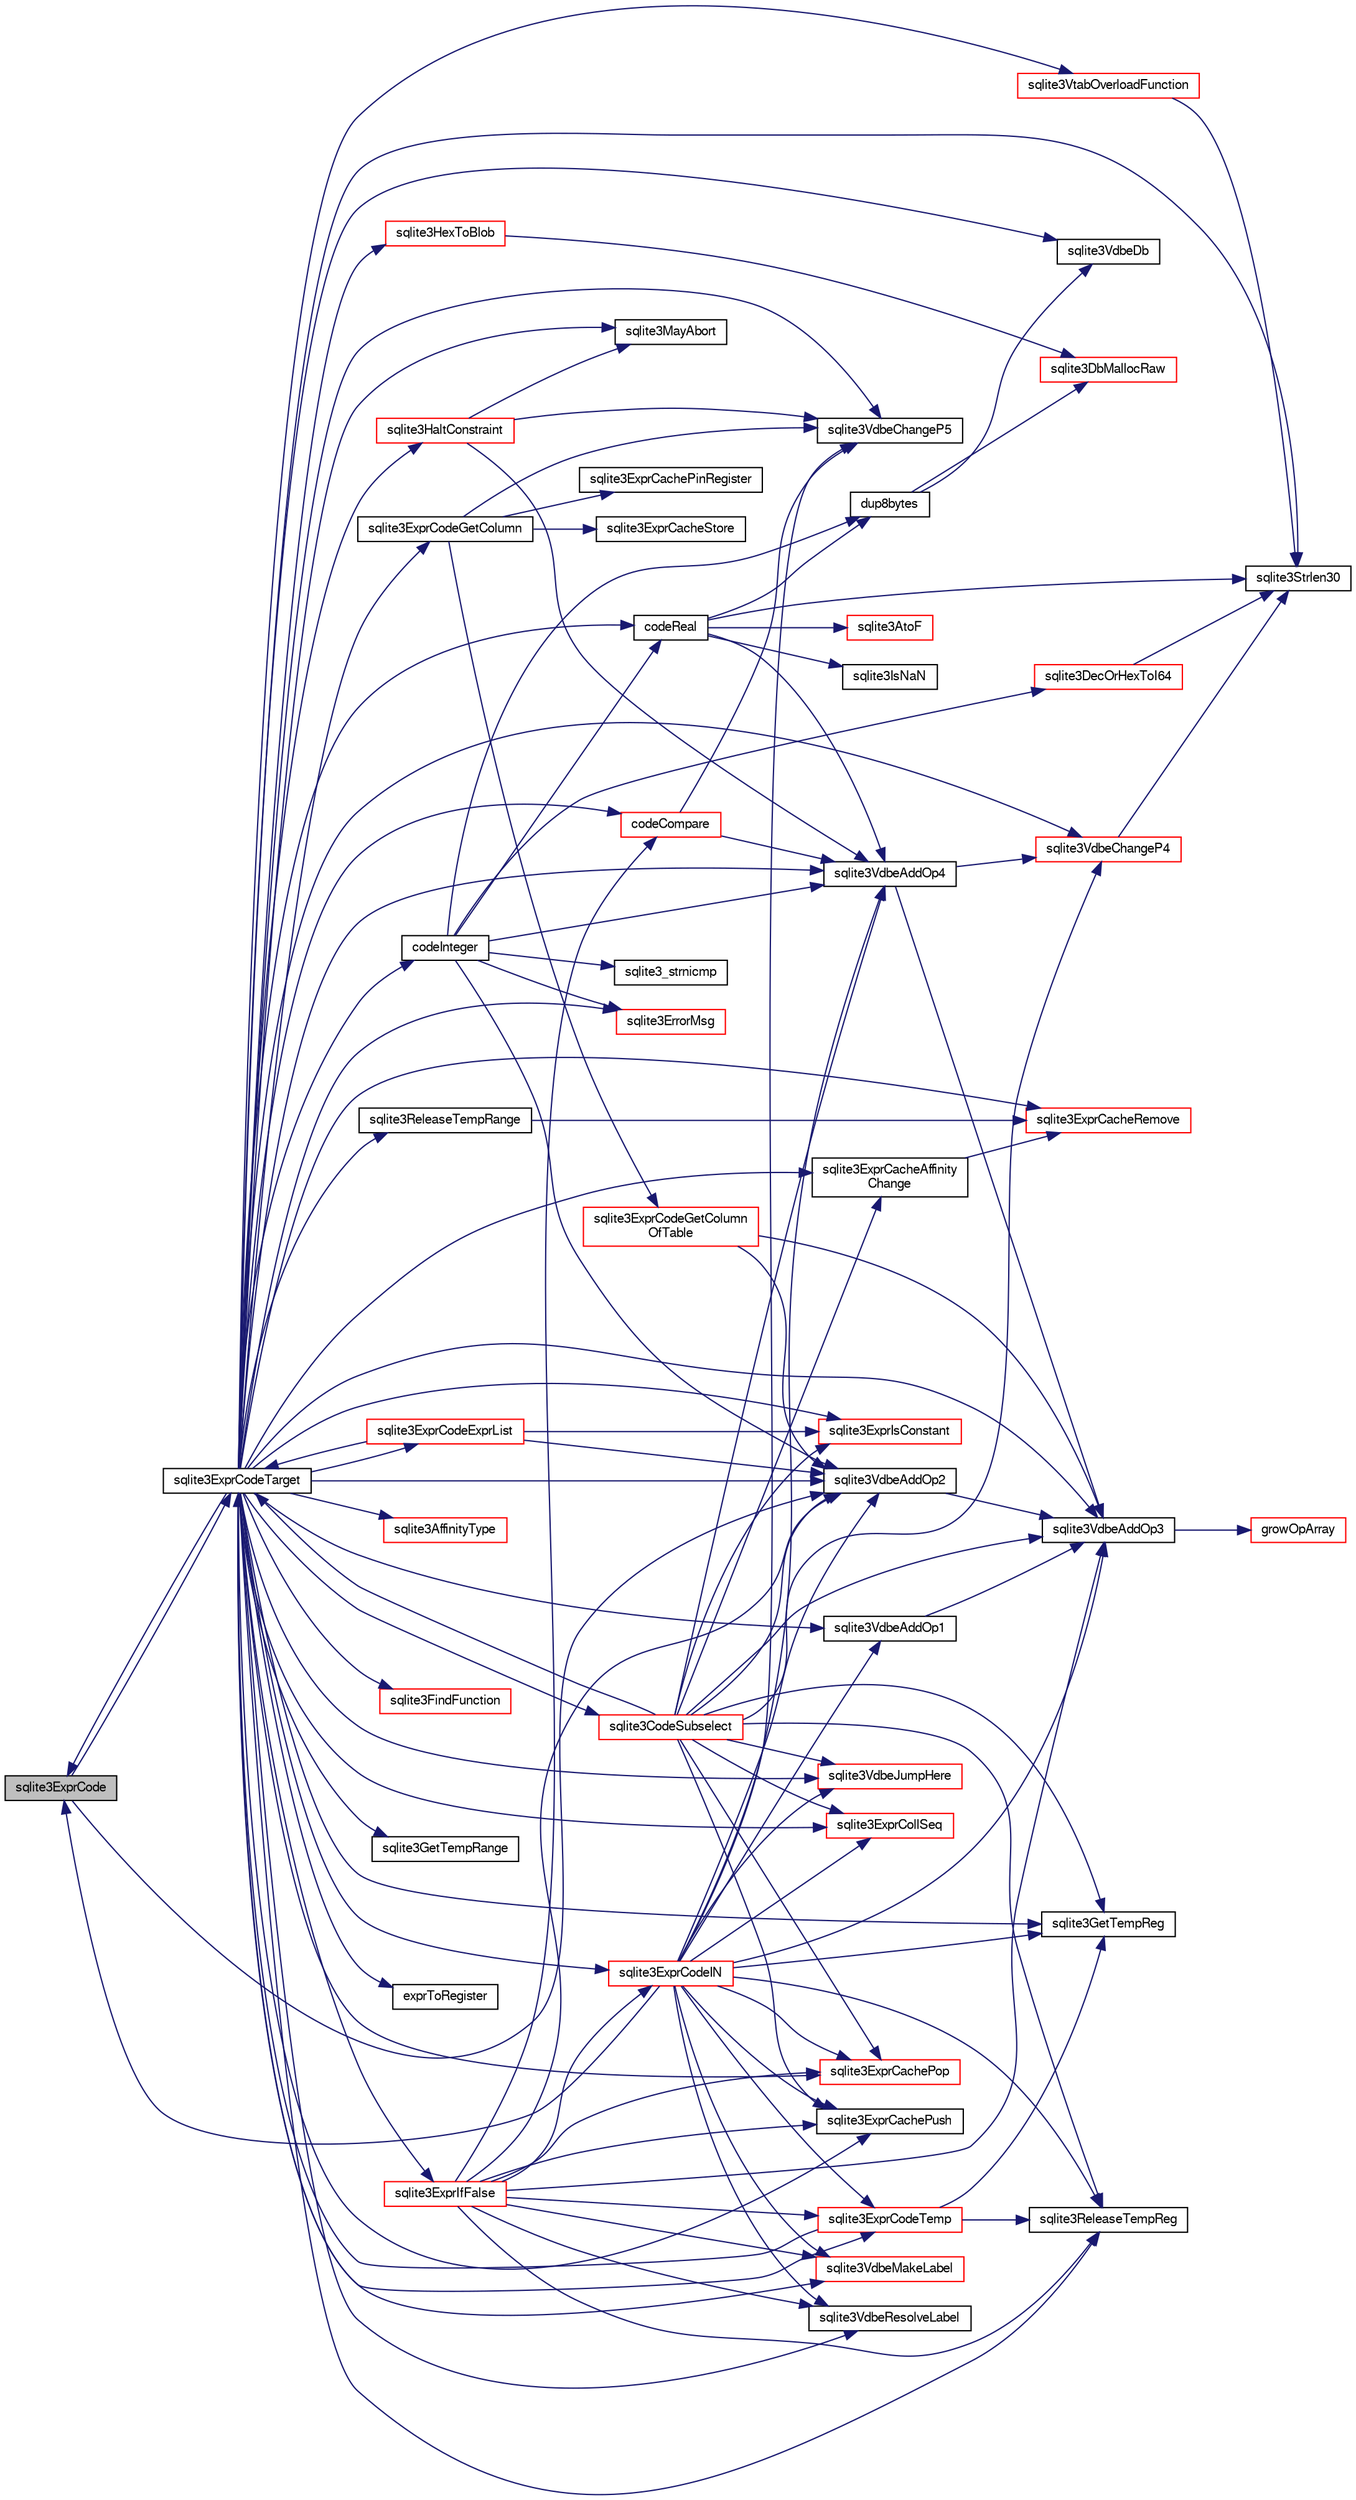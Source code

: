 digraph "sqlite3ExprCode"
{
  edge [fontname="FreeSans",fontsize="10",labelfontname="FreeSans",labelfontsize="10"];
  node [fontname="FreeSans",fontsize="10",shape=record];
  rankdir="LR";
  Node516438 [label="sqlite3ExprCode",height=0.2,width=0.4,color="black", fillcolor="grey75", style="filled", fontcolor="black"];
  Node516438 -> Node516439 [color="midnightblue",fontsize="10",style="solid",fontname="FreeSans"];
  Node516439 [label="sqlite3VdbeAddOp2",height=0.2,width=0.4,color="black", fillcolor="white", style="filled",URL="$sqlite3_8c.html#ae87204d7b069da19e4db0404c6deaae5"];
  Node516439 -> Node516440 [color="midnightblue",fontsize="10",style="solid",fontname="FreeSans"];
  Node516440 [label="sqlite3VdbeAddOp3",height=0.2,width=0.4,color="black", fillcolor="white", style="filled",URL="$sqlite3_8c.html#a29b4560b019211a73e1478cec7468345"];
  Node516440 -> Node516441 [color="midnightblue",fontsize="10",style="solid",fontname="FreeSans"];
  Node516441 [label="growOpArray",height=0.2,width=0.4,color="red", fillcolor="white", style="filled",URL="$sqlite3_8c.html#adb00b9ead01ffe0d757d5a6d0853ada5"];
  Node516438 -> Node516724 [color="midnightblue",fontsize="10",style="solid",fontname="FreeSans"];
  Node516724 [label="sqlite3ExprCodeTarget",height=0.2,width=0.4,color="black", fillcolor="white", style="filled",URL="$sqlite3_8c.html#a4f308397a0a3ed299ed31aaa1ae2a293"];
  Node516724 -> Node516440 [color="midnightblue",fontsize="10",style="solid",fontname="FreeSans"];
  Node516724 -> Node516725 [color="midnightblue",fontsize="10",style="solid",fontname="FreeSans"];
  Node516725 [label="sqlite3ExprCodeGetColumn",height=0.2,width=0.4,color="black", fillcolor="white", style="filled",URL="$sqlite3_8c.html#a053723da492b5bb45cb8df75c733155d"];
  Node516725 -> Node516726 [color="midnightblue",fontsize="10",style="solid",fontname="FreeSans"];
  Node516726 [label="sqlite3ExprCachePinRegister",height=0.2,width=0.4,color="black", fillcolor="white", style="filled",URL="$sqlite3_8c.html#ac4534d6b698d35e05784c15c3524f6c7"];
  Node516725 -> Node516727 [color="midnightblue",fontsize="10",style="solid",fontname="FreeSans"];
  Node516727 [label="sqlite3ExprCodeGetColumn\lOfTable",height=0.2,width=0.4,color="red", fillcolor="white", style="filled",URL="$sqlite3_8c.html#aef676ae689397d0e050eb0a360c32315"];
  Node516727 -> Node516439 [color="midnightblue",fontsize="10",style="solid",fontname="FreeSans"];
  Node516727 -> Node516440 [color="midnightblue",fontsize="10",style="solid",fontname="FreeSans"];
  Node516725 -> Node516783 [color="midnightblue",fontsize="10",style="solid",fontname="FreeSans"];
  Node516783 [label="sqlite3VdbeChangeP5",height=0.2,width=0.4,color="black", fillcolor="white", style="filled",URL="$sqlite3_8c.html#a4dde2e4087eda945511b05d667050740"];
  Node516725 -> Node516784 [color="midnightblue",fontsize="10",style="solid",fontname="FreeSans"];
  Node516784 [label="sqlite3ExprCacheStore",height=0.2,width=0.4,color="black", fillcolor="white", style="filled",URL="$sqlite3_8c.html#abdba357d6958f512f5ede72517ebd89e"];
  Node516724 -> Node516785 [color="midnightblue",fontsize="10",style="solid",fontname="FreeSans"];
  Node516785 [label="codeInteger",height=0.2,width=0.4,color="black", fillcolor="white", style="filled",URL="$sqlite3_8c.html#aed36006f29dec5c2f70f13c970ce6961"];
  Node516785 -> Node516439 [color="midnightblue",fontsize="10",style="solid",fontname="FreeSans"];
  Node516785 -> Node516786 [color="midnightblue",fontsize="10",style="solid",fontname="FreeSans"];
  Node516786 [label="sqlite3DecOrHexToI64",height=0.2,width=0.4,color="red", fillcolor="white", style="filled",URL="$sqlite3_8c.html#a10bcb051eb14e5a26b3f50aa3dfb0170"];
  Node516786 -> Node516506 [color="midnightblue",fontsize="10",style="solid",fontname="FreeSans"];
  Node516506 [label="sqlite3Strlen30",height=0.2,width=0.4,color="black", fillcolor="white", style="filled",URL="$sqlite3_8c.html#a3dcd80ba41f1a308193dee74857b62a7"];
  Node516785 -> Node516787 [color="midnightblue",fontsize="10",style="solid",fontname="FreeSans"];
  Node516787 [label="dup8bytes",height=0.2,width=0.4,color="black", fillcolor="white", style="filled",URL="$sqlite3_8c.html#aa8a28a87183e14ed0537d56c51fd2dee"];
  Node516787 -> Node516444 [color="midnightblue",fontsize="10",style="solid",fontname="FreeSans"];
  Node516444 [label="sqlite3DbMallocRaw",height=0.2,width=0.4,color="red", fillcolor="white", style="filled",URL="$sqlite3_8c.html#abbe8be0cf7175e11ddc3e2218fad924e"];
  Node516787 -> Node516731 [color="midnightblue",fontsize="10",style="solid",fontname="FreeSans"];
  Node516731 [label="sqlite3VdbeDb",height=0.2,width=0.4,color="black", fillcolor="white", style="filled",URL="$sqlite3_8c.html#a6cb1b36e2823fc3eff25dc162f71f28b"];
  Node516785 -> Node516788 [color="midnightblue",fontsize="10",style="solid",fontname="FreeSans"];
  Node516788 [label="sqlite3VdbeAddOp4",height=0.2,width=0.4,color="black", fillcolor="white", style="filled",URL="$sqlite3_8c.html#a739d7a47b1c11779283b7797ea7e1d4d"];
  Node516788 -> Node516440 [color="midnightblue",fontsize="10",style="solid",fontname="FreeSans"];
  Node516788 -> Node516776 [color="midnightblue",fontsize="10",style="solid",fontname="FreeSans"];
  Node516776 [label="sqlite3VdbeChangeP4",height=0.2,width=0.4,color="red", fillcolor="white", style="filled",URL="$sqlite3_8c.html#add0d891a062d044a0c7e6fc072702830"];
  Node516776 -> Node516506 [color="midnightblue",fontsize="10",style="solid",fontname="FreeSans"];
  Node516785 -> Node516765 [color="midnightblue",fontsize="10",style="solid",fontname="FreeSans"];
  Node516765 [label="sqlite3ErrorMsg",height=0.2,width=0.4,color="red", fillcolor="white", style="filled",URL="$sqlite3_8c.html#aee2798e173651adae0f9c85469f3457d"];
  Node516785 -> Node516660 [color="midnightblue",fontsize="10",style="solid",fontname="FreeSans"];
  Node516660 [label="sqlite3_strnicmp",height=0.2,width=0.4,color="black", fillcolor="white", style="filled",URL="$sqlite3_8c.html#a447f0d33bec85d66c5e1ea6c71e41101"];
  Node516785 -> Node516789 [color="midnightblue",fontsize="10",style="solid",fontname="FreeSans"];
  Node516789 [label="codeReal",height=0.2,width=0.4,color="black", fillcolor="white", style="filled",URL="$sqlite3_8c.html#a1f691989c09f7dfea94ec2b60c6b70bd"];
  Node516789 -> Node516504 [color="midnightblue",fontsize="10",style="solid",fontname="FreeSans"];
  Node516504 [label="sqlite3AtoF",height=0.2,width=0.4,color="red", fillcolor="white", style="filled",URL="$sqlite3_8c.html#ad2a961fc08942417d977510a1384b6d2"];
  Node516789 -> Node516506 [color="midnightblue",fontsize="10",style="solid",fontname="FreeSans"];
  Node516789 -> Node516505 [color="midnightblue",fontsize="10",style="solid",fontname="FreeSans"];
  Node516505 [label="sqlite3IsNaN",height=0.2,width=0.4,color="black", fillcolor="white", style="filled",URL="$sqlite3_8c.html#aed4d78203877c3486765ccbc7feebb50"];
  Node516789 -> Node516787 [color="midnightblue",fontsize="10",style="solid",fontname="FreeSans"];
  Node516789 -> Node516788 [color="midnightblue",fontsize="10",style="solid",fontname="FreeSans"];
  Node516724 -> Node516789 [color="midnightblue",fontsize="10",style="solid",fontname="FreeSans"];
  Node516724 -> Node516788 [color="midnightblue",fontsize="10",style="solid",fontname="FreeSans"];
  Node516724 -> Node516439 [color="midnightblue",fontsize="10",style="solid",fontname="FreeSans"];
  Node516724 -> Node516506 [color="midnightblue",fontsize="10",style="solid",fontname="FreeSans"];
  Node516724 -> Node516767 [color="midnightblue",fontsize="10",style="solid",fontname="FreeSans"];
  Node516767 [label="sqlite3HexToBlob",height=0.2,width=0.4,color="red", fillcolor="white", style="filled",URL="$sqlite3_8c.html#a6ef78c15c318f47aedcab51f590de78d"];
  Node516767 -> Node516444 [color="midnightblue",fontsize="10",style="solid",fontname="FreeSans"];
  Node516724 -> Node516731 [color="midnightblue",fontsize="10",style="solid",fontname="FreeSans"];
  Node516724 -> Node516776 [color="midnightblue",fontsize="10",style="solid",fontname="FreeSans"];
  Node516724 -> Node516734 [color="midnightblue",fontsize="10",style="solid",fontname="FreeSans"];
  Node516734 [label="sqlite3AffinityType",height=0.2,width=0.4,color="red", fillcolor="white", style="filled",URL="$sqlite3_8c.html#ad3b6641027549ec6634f6239256676bd"];
  Node516724 -> Node516790 [color="midnightblue",fontsize="10",style="solid",fontname="FreeSans"];
  Node516790 [label="sqlite3ExprCacheAffinity\lChange",height=0.2,width=0.4,color="black", fillcolor="white", style="filled",URL="$sqlite3_8c.html#ae2ddbefd00ac32ed8a46309e7dc19a2e"];
  Node516790 -> Node516791 [color="midnightblue",fontsize="10",style="solid",fontname="FreeSans"];
  Node516791 [label="sqlite3ExprCacheRemove",height=0.2,width=0.4,color="red", fillcolor="white", style="filled",URL="$sqlite3_8c.html#a8b53d9568d9b40b6fc39428b3a19bc5d"];
  Node516724 -> Node516793 [color="midnightblue",fontsize="10",style="solid",fontname="FreeSans"];
  Node516793 [label="sqlite3ExprCodeTemp",height=0.2,width=0.4,color="red", fillcolor="white", style="filled",URL="$sqlite3_8c.html#a3bc5c1ccb3c5851847e2aeb4a84ae1fc"];
  Node516793 -> Node517455 [color="midnightblue",fontsize="10",style="solid",fontname="FreeSans"];
  Node517455 [label="sqlite3GetTempReg",height=0.2,width=0.4,color="black", fillcolor="white", style="filled",URL="$sqlite3_8c.html#ab58586b4abaefcc5df42af9d1e84d8fb"];
  Node516793 -> Node516724 [color="midnightblue",fontsize="10",style="solid",fontname="FreeSans"];
  Node516793 -> Node517456 [color="midnightblue",fontsize="10",style="solid",fontname="FreeSans"];
  Node517456 [label="sqlite3ReleaseTempReg",height=0.2,width=0.4,color="black", fillcolor="white", style="filled",URL="$sqlite3_8c.html#a48d55dce63ac590c3b0fc464abb67ad7"];
  Node516724 -> Node517457 [color="midnightblue",fontsize="10",style="solid",fontname="FreeSans"];
  Node517457 [label="codeCompare",height=0.2,width=0.4,color="red", fillcolor="white", style="filled",URL="$sqlite3_8c.html#a8cca26a71db22ffabf292736aefd31a9"];
  Node517457 -> Node516788 [color="midnightblue",fontsize="10",style="solid",fontname="FreeSans"];
  Node517457 -> Node516783 [color="midnightblue",fontsize="10",style="solid",fontname="FreeSans"];
  Node516724 -> Node516782 [color="midnightblue",fontsize="10",style="solid",fontname="FreeSans"];
  Node516782 [label="sqlite3VdbeAddOp1",height=0.2,width=0.4,color="black", fillcolor="white", style="filled",URL="$sqlite3_8c.html#a6207112b1851d7e7d76e887ef6d72d5a"];
  Node516782 -> Node516440 [color="midnightblue",fontsize="10",style="solid",fontname="FreeSans"];
  Node516724 -> Node517464 [color="midnightblue",fontsize="10",style="solid",fontname="FreeSans"];
  Node517464 [label="sqlite3VdbeJumpHere",height=0.2,width=0.4,color="red", fillcolor="white", style="filled",URL="$sqlite3_8c.html#a95562175c9105ba0abe1d4dc6f8a39d4"];
  Node516724 -> Node516765 [color="midnightblue",fontsize="10",style="solid",fontname="FreeSans"];
  Node516724 -> Node517466 [color="midnightblue",fontsize="10",style="solid",fontname="FreeSans"];
  Node517466 [label="sqlite3FindFunction",height=0.2,width=0.4,color="red", fillcolor="white", style="filled",URL="$sqlite3_8c.html#a5138472d62a50ed750b51d3b3f19d954"];
  Node516724 -> Node517468 [color="midnightblue",fontsize="10",style="solid",fontname="FreeSans"];
  Node517468 [label="sqlite3VdbeMakeLabel",height=0.2,width=0.4,color="red", fillcolor="white", style="filled",URL="$sqlite3_8c.html#acf57ce8fb6f3c634375c019f5ebe66f6"];
  Node516724 -> Node516438 [color="midnightblue",fontsize="10",style="solid",fontname="FreeSans"];
  Node516724 -> Node516791 [color="midnightblue",fontsize="10",style="solid",fontname="FreeSans"];
  Node516724 -> Node517469 [color="midnightblue",fontsize="10",style="solid",fontname="FreeSans"];
  Node517469 [label="sqlite3ExprCachePush",height=0.2,width=0.4,color="black", fillcolor="white", style="filled",URL="$sqlite3_8c.html#a90233ce12875e170a87746ef3fa1d691"];
  Node516724 -> Node517470 [color="midnightblue",fontsize="10",style="solid",fontname="FreeSans"];
  Node517470 [label="sqlite3ExprCachePop",height=0.2,width=0.4,color="red", fillcolor="white", style="filled",URL="$sqlite3_8c.html#afc801698332f063ac2e24fa5856939c6"];
  Node516724 -> Node517471 [color="midnightblue",fontsize="10",style="solid",fontname="FreeSans"];
  Node517471 [label="sqlite3VdbeResolveLabel",height=0.2,width=0.4,color="black", fillcolor="white", style="filled",URL="$sqlite3_8c.html#a0a86f82356e392d9a84a008559c1aeeb"];
  Node516724 -> Node517472 [color="midnightblue",fontsize="10",style="solid",fontname="FreeSans"];
  Node517472 [label="sqlite3ExprIsConstant",height=0.2,width=0.4,color="red", fillcolor="white", style="filled",URL="$sqlite3_8c.html#a5612940e28d7d8f6994f756d0b8d9e3a"];
  Node516724 -> Node517459 [color="midnightblue",fontsize="10",style="solid",fontname="FreeSans"];
  Node517459 [label="sqlite3ExprCollSeq",height=0.2,width=0.4,color="red", fillcolor="white", style="filled",URL="$sqlite3_8c.html#af36e271ed5ce13d4f2d088a766529574"];
  Node516724 -> Node517473 [color="midnightblue",fontsize="10",style="solid",fontname="FreeSans"];
  Node517473 [label="sqlite3GetTempRange",height=0.2,width=0.4,color="black", fillcolor="white", style="filled",URL="$sqlite3_8c.html#a75c8f9ab8d6f3d1dfe6fe777928fba61"];
  Node516724 -> Node517474 [color="midnightblue",fontsize="10",style="solid",fontname="FreeSans"];
  Node517474 [label="sqlite3ExprCodeExprList",height=0.2,width=0.4,color="red", fillcolor="white", style="filled",URL="$sqlite3_8c.html#a05b2b3dc3de7565de24eb3a2ff4e9566"];
  Node517474 -> Node517472 [color="midnightblue",fontsize="10",style="solid",fontname="FreeSans"];
  Node517474 -> Node516724 [color="midnightblue",fontsize="10",style="solid",fontname="FreeSans"];
  Node517474 -> Node516439 [color="midnightblue",fontsize="10",style="solid",fontname="FreeSans"];
  Node516724 -> Node517476 [color="midnightblue",fontsize="10",style="solid",fontname="FreeSans"];
  Node517476 [label="sqlite3VtabOverloadFunction",height=0.2,width=0.4,color="red", fillcolor="white", style="filled",URL="$sqlite3_8c.html#a0098c859c26e3bf31c4e0ccc28a383e3"];
  Node517476 -> Node516506 [color="midnightblue",fontsize="10",style="solid",fontname="FreeSans"];
  Node516724 -> Node516783 [color="midnightblue",fontsize="10",style="solid",fontname="FreeSans"];
  Node516724 -> Node517477 [color="midnightblue",fontsize="10",style="solid",fontname="FreeSans"];
  Node517477 [label="sqlite3ReleaseTempRange",height=0.2,width=0.4,color="black", fillcolor="white", style="filled",URL="$sqlite3_8c.html#ac6e5c116ee77134890c274aeeef6196d"];
  Node517477 -> Node516791 [color="midnightblue",fontsize="10",style="solid",fontname="FreeSans"];
  Node516724 -> Node517478 [color="midnightblue",fontsize="10",style="solid",fontname="FreeSans"];
  Node517478 [label="sqlite3CodeSubselect",height=0.2,width=0.4,color="red", fillcolor="white", style="filled",URL="$sqlite3_8c.html#aa69b46d2204a1d1b110107a1be12ee0c"];
  Node517478 -> Node517469 [color="midnightblue",fontsize="10",style="solid",fontname="FreeSans"];
  Node517478 -> Node516788 [color="midnightblue",fontsize="10",style="solid",fontname="FreeSans"];
  Node517478 -> Node516439 [color="midnightblue",fontsize="10",style="solid",fontname="FreeSans"];
  Node517478 -> Node517459 [color="midnightblue",fontsize="10",style="solid",fontname="FreeSans"];
  Node517478 -> Node517455 [color="midnightblue",fontsize="10",style="solid",fontname="FreeSans"];
  Node517478 -> Node517472 [color="midnightblue",fontsize="10",style="solid",fontname="FreeSans"];
  Node517478 -> Node516440 [color="midnightblue",fontsize="10",style="solid",fontname="FreeSans"];
  Node517478 -> Node516724 [color="midnightblue",fontsize="10",style="solid",fontname="FreeSans"];
  Node517478 -> Node516790 [color="midnightblue",fontsize="10",style="solid",fontname="FreeSans"];
  Node517478 -> Node517456 [color="midnightblue",fontsize="10",style="solid",fontname="FreeSans"];
  Node517478 -> Node516776 [color="midnightblue",fontsize="10",style="solid",fontname="FreeSans"];
  Node517478 -> Node517464 [color="midnightblue",fontsize="10",style="solid",fontname="FreeSans"];
  Node517478 -> Node517470 [color="midnightblue",fontsize="10",style="solid",fontname="FreeSans"];
  Node516724 -> Node517603 [color="midnightblue",fontsize="10",style="solid",fontname="FreeSans"];
  Node517603 [label="sqlite3ExprCodeIN",height=0.2,width=0.4,color="red", fillcolor="white", style="filled",URL="$sqlite3_8c.html#ad9cf4f5b5ffb90c24a4a0900c8626193"];
  Node517603 -> Node517469 [color="midnightblue",fontsize="10",style="solid",fontname="FreeSans"];
  Node517603 -> Node517455 [color="midnightblue",fontsize="10",style="solid",fontname="FreeSans"];
  Node517603 -> Node516438 [color="midnightblue",fontsize="10",style="solid",fontname="FreeSans"];
  Node517603 -> Node517459 [color="midnightblue",fontsize="10",style="solid",fontname="FreeSans"];
  Node517603 -> Node517468 [color="midnightblue",fontsize="10",style="solid",fontname="FreeSans"];
  Node517603 -> Node516440 [color="midnightblue",fontsize="10",style="solid",fontname="FreeSans"];
  Node517603 -> Node516793 [color="midnightblue",fontsize="10",style="solid",fontname="FreeSans"];
  Node517603 -> Node516788 [color="midnightblue",fontsize="10",style="solid",fontname="FreeSans"];
  Node517603 -> Node516783 [color="midnightblue",fontsize="10",style="solid",fontname="FreeSans"];
  Node517603 -> Node517456 [color="midnightblue",fontsize="10",style="solid",fontname="FreeSans"];
  Node517603 -> Node516439 [color="midnightblue",fontsize="10",style="solid",fontname="FreeSans"];
  Node517603 -> Node517471 [color="midnightblue",fontsize="10",style="solid",fontname="FreeSans"];
  Node517603 -> Node516782 [color="midnightblue",fontsize="10",style="solid",fontname="FreeSans"];
  Node517603 -> Node517464 [color="midnightblue",fontsize="10",style="solid",fontname="FreeSans"];
  Node517603 -> Node517470 [color="midnightblue",fontsize="10",style="solid",fontname="FreeSans"];
  Node516724 -> Node517455 [color="midnightblue",fontsize="10",style="solid",fontname="FreeSans"];
  Node516724 -> Node517456 [color="midnightblue",fontsize="10",style="solid",fontname="FreeSans"];
  Node516724 -> Node517602 [color="midnightblue",fontsize="10",style="solid",fontname="FreeSans"];
  Node517602 [label="exprToRegister",height=0.2,width=0.4,color="black", fillcolor="white", style="filled",URL="$sqlite3_8c.html#a8ef721aa250baccf2e7ba453520b0d5f"];
  Node516724 -> Node517599 [color="midnightblue",fontsize="10",style="solid",fontname="FreeSans"];
  Node517599 [label="sqlite3ExprIfFalse",height=0.2,width=0.4,color="red", fillcolor="white", style="filled",URL="$sqlite3_8c.html#af97ecccb5d56e321e118414b08f65b71"];
  Node517599 -> Node517469 [color="midnightblue",fontsize="10",style="solid",fontname="FreeSans"];
  Node517599 -> Node517470 [color="midnightblue",fontsize="10",style="solid",fontname="FreeSans"];
  Node517599 -> Node517468 [color="midnightblue",fontsize="10",style="solid",fontname="FreeSans"];
  Node517599 -> Node517471 [color="midnightblue",fontsize="10",style="solid",fontname="FreeSans"];
  Node517599 -> Node516793 [color="midnightblue",fontsize="10",style="solid",fontname="FreeSans"];
  Node517599 -> Node517457 [color="midnightblue",fontsize="10",style="solid",fontname="FreeSans"];
  Node517599 -> Node516439 [color="midnightblue",fontsize="10",style="solid",fontname="FreeSans"];
  Node517599 -> Node517603 [color="midnightblue",fontsize="10",style="solid",fontname="FreeSans"];
  Node517599 -> Node516440 [color="midnightblue",fontsize="10",style="solid",fontname="FreeSans"];
  Node517599 -> Node517456 [color="midnightblue",fontsize="10",style="solid",fontname="FreeSans"];
  Node516724 -> Node517711 [color="midnightblue",fontsize="10",style="solid",fontname="FreeSans"];
  Node517711 [label="sqlite3MayAbort",height=0.2,width=0.4,color="black", fillcolor="white", style="filled",URL="$sqlite3_8c.html#a700db222a53c596ad5a0aef2c07a12ef"];
  Node516724 -> Node517712 [color="midnightblue",fontsize="10",style="solid",fontname="FreeSans"];
  Node517712 [label="sqlite3HaltConstraint",height=0.2,width=0.4,color="red", fillcolor="white", style="filled",URL="$sqlite3_8c.html#a1d9375ff5f2bf176b6f08662ebca50bd"];
  Node517712 -> Node517711 [color="midnightblue",fontsize="10",style="solid",fontname="FreeSans"];
  Node517712 -> Node516788 [color="midnightblue",fontsize="10",style="solid",fontname="FreeSans"];
  Node517712 -> Node516783 [color="midnightblue",fontsize="10",style="solid",fontname="FreeSans"];
}
